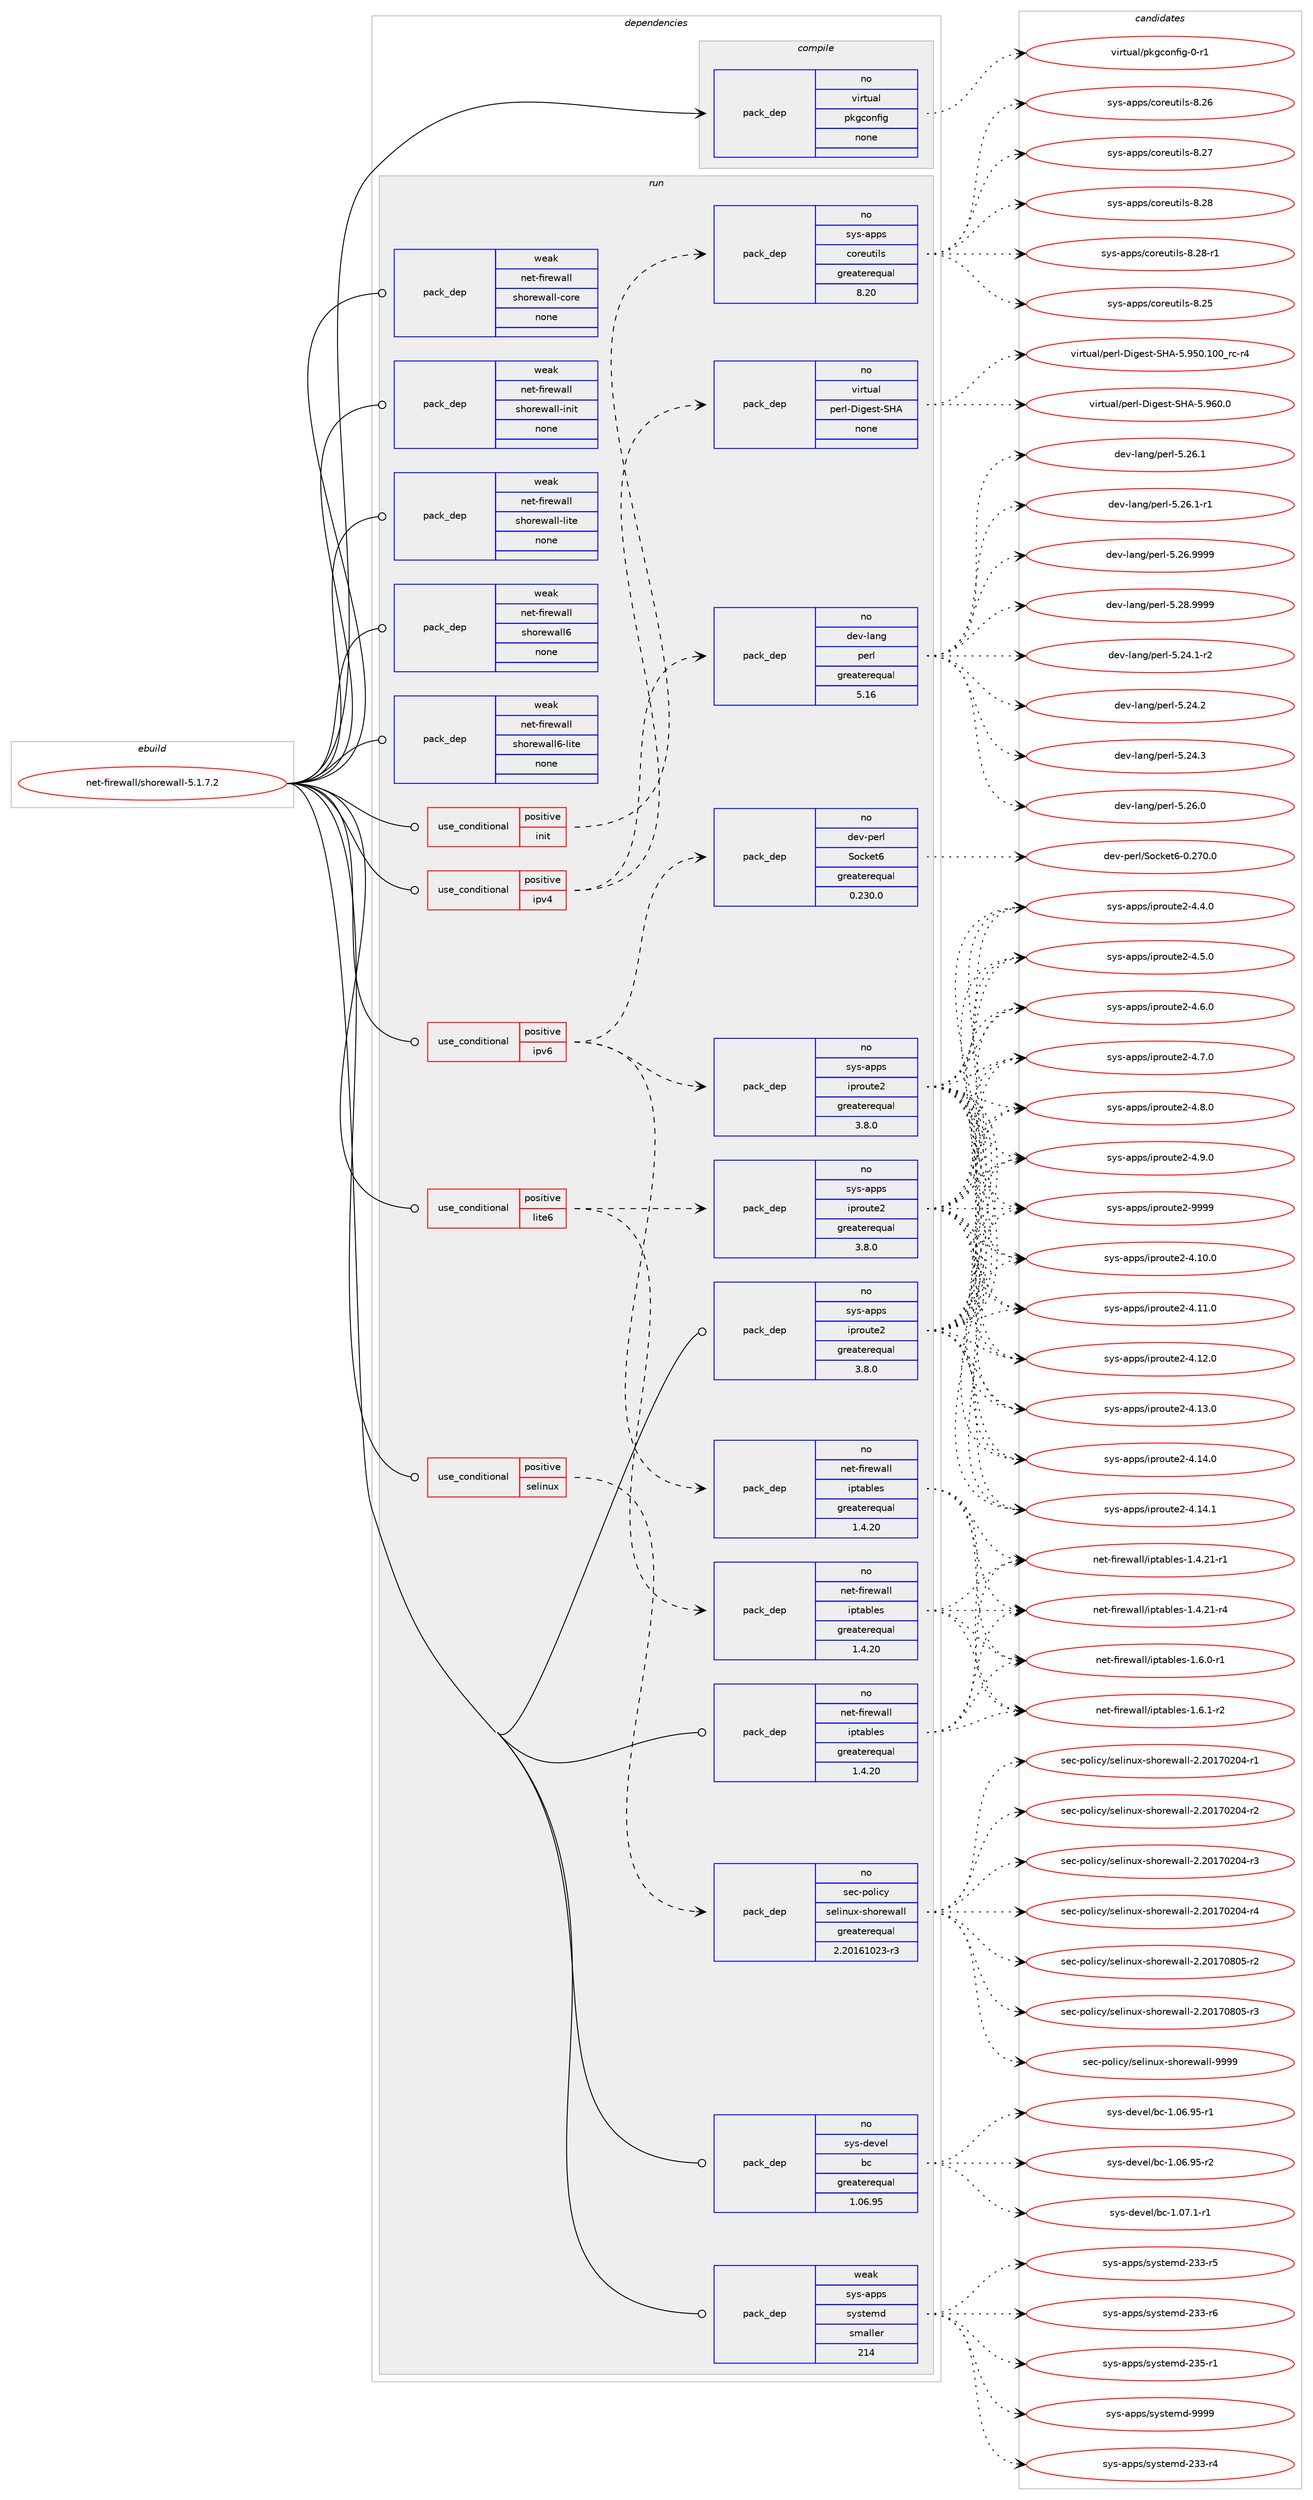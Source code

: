 digraph prolog {

# *************
# Graph options
# *************

newrank=true;
concentrate=true;
compound=true;
graph [rankdir=LR,fontname=Helvetica,fontsize=10,ranksep=1.5];#, ranksep=2.5, nodesep=0.2];
edge  [arrowhead=vee];
node  [fontname=Helvetica,fontsize=10];

# **********
# The ebuild
# **********

subgraph cluster_leftcol {
color=gray;
rank=same;
label=<<i>ebuild</i>>;
id [label="net-firewall/shorewall-5.1.7.2", color=red, width=4, href="../net-firewall/shorewall-5.1.7.2.svg"];
}

# ****************
# The dependencies
# ****************

subgraph cluster_midcol {
color=gray;
label=<<i>dependencies</i>>;
subgraph cluster_compile {
fillcolor="#eeeeee";
style=filled;
label=<<i>compile</i>>;
subgraph pack79 {
dependency128 [label=<<TABLE BORDER="0" CELLBORDER="1" CELLSPACING="0" CELLPADDING="4" WIDTH="220"><TR><TD ROWSPAN="6" CELLPADDING="30">pack_dep</TD></TR><TR><TD WIDTH="110">no</TD></TR><TR><TD>virtual</TD></TR><TR><TD>pkgconfig</TD></TR><TR><TD>none</TD></TR><TR><TD></TD></TR></TABLE>>, shape=none, color=blue];
}
id:e -> dependency128:w [weight=20,style="solid",arrowhead="vee"];
}
subgraph cluster_compileandrun {
fillcolor="#eeeeee";
style=filled;
label=<<i>compile and run</i>>;
}
subgraph cluster_run {
fillcolor="#eeeeee";
style=filled;
label=<<i>run</i>>;
subgraph cond48 {
dependency129 [label=<<TABLE BORDER="0" CELLBORDER="1" CELLSPACING="0" CELLPADDING="4"><TR><TD ROWSPAN="3" CELLPADDING="10">use_conditional</TD></TR><TR><TD>positive</TD></TR><TR><TD>init</TD></TR></TABLE>>, shape=none, color=red];
subgraph pack80 {
dependency130 [label=<<TABLE BORDER="0" CELLBORDER="1" CELLSPACING="0" CELLPADDING="4" WIDTH="220"><TR><TD ROWSPAN="6" CELLPADDING="30">pack_dep</TD></TR><TR><TD WIDTH="110">no</TD></TR><TR><TD>sys-apps</TD></TR><TR><TD>coreutils</TD></TR><TR><TD>greaterequal</TD></TR><TR><TD>8.20</TD></TR></TABLE>>, shape=none, color=blue];
}
dependency129:e -> dependency130:w [weight=20,style="dashed",arrowhead="vee"];
}
id:e -> dependency129:w [weight=20,style="solid",arrowhead="odot"];
subgraph cond49 {
dependency131 [label=<<TABLE BORDER="0" CELLBORDER="1" CELLSPACING="0" CELLPADDING="4"><TR><TD ROWSPAN="3" CELLPADDING="10">use_conditional</TD></TR><TR><TD>positive</TD></TR><TR><TD>ipv4</TD></TR></TABLE>>, shape=none, color=red];
subgraph pack81 {
dependency132 [label=<<TABLE BORDER="0" CELLBORDER="1" CELLSPACING="0" CELLPADDING="4" WIDTH="220"><TR><TD ROWSPAN="6" CELLPADDING="30">pack_dep</TD></TR><TR><TD WIDTH="110">no</TD></TR><TR><TD>dev-lang</TD></TR><TR><TD>perl</TD></TR><TR><TD>greaterequal</TD></TR><TR><TD>5.16</TD></TR></TABLE>>, shape=none, color=blue];
}
dependency131:e -> dependency132:w [weight=20,style="dashed",arrowhead="vee"];
subgraph pack82 {
dependency133 [label=<<TABLE BORDER="0" CELLBORDER="1" CELLSPACING="0" CELLPADDING="4" WIDTH="220"><TR><TD ROWSPAN="6" CELLPADDING="30">pack_dep</TD></TR><TR><TD WIDTH="110">no</TD></TR><TR><TD>virtual</TD></TR><TR><TD>perl-Digest-SHA</TD></TR><TR><TD>none</TD></TR><TR><TD></TD></TR></TABLE>>, shape=none, color=blue];
}
dependency131:e -> dependency133:w [weight=20,style="dashed",arrowhead="vee"];
}
id:e -> dependency131:w [weight=20,style="solid",arrowhead="odot"];
subgraph cond50 {
dependency134 [label=<<TABLE BORDER="0" CELLBORDER="1" CELLSPACING="0" CELLPADDING="4"><TR><TD ROWSPAN="3" CELLPADDING="10">use_conditional</TD></TR><TR><TD>positive</TD></TR><TR><TD>ipv6</TD></TR></TABLE>>, shape=none, color=red];
subgraph pack83 {
dependency135 [label=<<TABLE BORDER="0" CELLBORDER="1" CELLSPACING="0" CELLPADDING="4" WIDTH="220"><TR><TD ROWSPAN="6" CELLPADDING="30">pack_dep</TD></TR><TR><TD WIDTH="110">no</TD></TR><TR><TD>dev-perl</TD></TR><TR><TD>Socket6</TD></TR><TR><TD>greaterequal</TD></TR><TR><TD>0.230.0</TD></TR></TABLE>>, shape=none, color=blue];
}
dependency134:e -> dependency135:w [weight=20,style="dashed",arrowhead="vee"];
subgraph pack84 {
dependency136 [label=<<TABLE BORDER="0" CELLBORDER="1" CELLSPACING="0" CELLPADDING="4" WIDTH="220"><TR><TD ROWSPAN="6" CELLPADDING="30">pack_dep</TD></TR><TR><TD WIDTH="110">no</TD></TR><TR><TD>net-firewall</TD></TR><TR><TD>iptables</TD></TR><TR><TD>greaterequal</TD></TR><TR><TD>1.4.20</TD></TR></TABLE>>, shape=none, color=blue];
}
dependency134:e -> dependency136:w [weight=20,style="dashed",arrowhead="vee"];
subgraph pack85 {
dependency137 [label=<<TABLE BORDER="0" CELLBORDER="1" CELLSPACING="0" CELLPADDING="4" WIDTH="220"><TR><TD ROWSPAN="6" CELLPADDING="30">pack_dep</TD></TR><TR><TD WIDTH="110">no</TD></TR><TR><TD>sys-apps</TD></TR><TR><TD>iproute2</TD></TR><TR><TD>greaterequal</TD></TR><TR><TD>3.8.0</TD></TR></TABLE>>, shape=none, color=blue];
}
dependency134:e -> dependency137:w [weight=20,style="dashed",arrowhead="vee"];
}
id:e -> dependency134:w [weight=20,style="solid",arrowhead="odot"];
subgraph cond51 {
dependency138 [label=<<TABLE BORDER="0" CELLBORDER="1" CELLSPACING="0" CELLPADDING="4"><TR><TD ROWSPAN="3" CELLPADDING="10">use_conditional</TD></TR><TR><TD>positive</TD></TR><TR><TD>lite6</TD></TR></TABLE>>, shape=none, color=red];
subgraph pack86 {
dependency139 [label=<<TABLE BORDER="0" CELLBORDER="1" CELLSPACING="0" CELLPADDING="4" WIDTH="220"><TR><TD ROWSPAN="6" CELLPADDING="30">pack_dep</TD></TR><TR><TD WIDTH="110">no</TD></TR><TR><TD>net-firewall</TD></TR><TR><TD>iptables</TD></TR><TR><TD>greaterequal</TD></TR><TR><TD>1.4.20</TD></TR></TABLE>>, shape=none, color=blue];
}
dependency138:e -> dependency139:w [weight=20,style="dashed",arrowhead="vee"];
subgraph pack87 {
dependency140 [label=<<TABLE BORDER="0" CELLBORDER="1" CELLSPACING="0" CELLPADDING="4" WIDTH="220"><TR><TD ROWSPAN="6" CELLPADDING="30">pack_dep</TD></TR><TR><TD WIDTH="110">no</TD></TR><TR><TD>sys-apps</TD></TR><TR><TD>iproute2</TD></TR><TR><TD>greaterequal</TD></TR><TR><TD>3.8.0</TD></TR></TABLE>>, shape=none, color=blue];
}
dependency138:e -> dependency140:w [weight=20,style="dashed",arrowhead="vee"];
}
id:e -> dependency138:w [weight=20,style="solid",arrowhead="odot"];
subgraph cond52 {
dependency141 [label=<<TABLE BORDER="0" CELLBORDER="1" CELLSPACING="0" CELLPADDING="4"><TR><TD ROWSPAN="3" CELLPADDING="10">use_conditional</TD></TR><TR><TD>positive</TD></TR><TR><TD>selinux</TD></TR></TABLE>>, shape=none, color=red];
subgraph pack88 {
dependency142 [label=<<TABLE BORDER="0" CELLBORDER="1" CELLSPACING="0" CELLPADDING="4" WIDTH="220"><TR><TD ROWSPAN="6" CELLPADDING="30">pack_dep</TD></TR><TR><TD WIDTH="110">no</TD></TR><TR><TD>sec-policy</TD></TR><TR><TD>selinux-shorewall</TD></TR><TR><TD>greaterequal</TD></TR><TR><TD>2.20161023-r3</TD></TR></TABLE>>, shape=none, color=blue];
}
dependency141:e -> dependency142:w [weight=20,style="dashed",arrowhead="vee"];
}
id:e -> dependency141:w [weight=20,style="solid",arrowhead="odot"];
subgraph pack89 {
dependency143 [label=<<TABLE BORDER="0" CELLBORDER="1" CELLSPACING="0" CELLPADDING="4" WIDTH="220"><TR><TD ROWSPAN="6" CELLPADDING="30">pack_dep</TD></TR><TR><TD WIDTH="110">no</TD></TR><TR><TD>net-firewall</TD></TR><TR><TD>iptables</TD></TR><TR><TD>greaterequal</TD></TR><TR><TD>1.4.20</TD></TR></TABLE>>, shape=none, color=blue];
}
id:e -> dependency143:w [weight=20,style="solid",arrowhead="odot"];
subgraph pack90 {
dependency144 [label=<<TABLE BORDER="0" CELLBORDER="1" CELLSPACING="0" CELLPADDING="4" WIDTH="220"><TR><TD ROWSPAN="6" CELLPADDING="30">pack_dep</TD></TR><TR><TD WIDTH="110">no</TD></TR><TR><TD>sys-apps</TD></TR><TR><TD>iproute2</TD></TR><TR><TD>greaterequal</TD></TR><TR><TD>3.8.0</TD></TR></TABLE>>, shape=none, color=blue];
}
id:e -> dependency144:w [weight=20,style="solid",arrowhead="odot"];
subgraph pack91 {
dependency145 [label=<<TABLE BORDER="0" CELLBORDER="1" CELLSPACING="0" CELLPADDING="4" WIDTH="220"><TR><TD ROWSPAN="6" CELLPADDING="30">pack_dep</TD></TR><TR><TD WIDTH="110">no</TD></TR><TR><TD>sys-devel</TD></TR><TR><TD>bc</TD></TR><TR><TD>greaterequal</TD></TR><TR><TD>1.06.95</TD></TR></TABLE>>, shape=none, color=blue];
}
id:e -> dependency145:w [weight=20,style="solid",arrowhead="odot"];
subgraph pack92 {
dependency146 [label=<<TABLE BORDER="0" CELLBORDER="1" CELLSPACING="0" CELLPADDING="4" WIDTH="220"><TR><TD ROWSPAN="6" CELLPADDING="30">pack_dep</TD></TR><TR><TD WIDTH="110">weak</TD></TR><TR><TD>net-firewall</TD></TR><TR><TD>shorewall-core</TD></TR><TR><TD>none</TD></TR><TR><TD></TD></TR></TABLE>>, shape=none, color=blue];
}
id:e -> dependency146:w [weight=20,style="solid",arrowhead="odot"];
subgraph pack93 {
dependency147 [label=<<TABLE BORDER="0" CELLBORDER="1" CELLSPACING="0" CELLPADDING="4" WIDTH="220"><TR><TD ROWSPAN="6" CELLPADDING="30">pack_dep</TD></TR><TR><TD WIDTH="110">weak</TD></TR><TR><TD>net-firewall</TD></TR><TR><TD>shorewall-init</TD></TR><TR><TD>none</TD></TR><TR><TD></TD></TR></TABLE>>, shape=none, color=blue];
}
id:e -> dependency147:w [weight=20,style="solid",arrowhead="odot"];
subgraph pack94 {
dependency148 [label=<<TABLE BORDER="0" CELLBORDER="1" CELLSPACING="0" CELLPADDING="4" WIDTH="220"><TR><TD ROWSPAN="6" CELLPADDING="30">pack_dep</TD></TR><TR><TD WIDTH="110">weak</TD></TR><TR><TD>net-firewall</TD></TR><TR><TD>shorewall-lite</TD></TR><TR><TD>none</TD></TR><TR><TD></TD></TR></TABLE>>, shape=none, color=blue];
}
id:e -> dependency148:w [weight=20,style="solid",arrowhead="odot"];
subgraph pack95 {
dependency149 [label=<<TABLE BORDER="0" CELLBORDER="1" CELLSPACING="0" CELLPADDING="4" WIDTH="220"><TR><TD ROWSPAN="6" CELLPADDING="30">pack_dep</TD></TR><TR><TD WIDTH="110">weak</TD></TR><TR><TD>net-firewall</TD></TR><TR><TD>shorewall6</TD></TR><TR><TD>none</TD></TR><TR><TD></TD></TR></TABLE>>, shape=none, color=blue];
}
id:e -> dependency149:w [weight=20,style="solid",arrowhead="odot"];
subgraph pack96 {
dependency150 [label=<<TABLE BORDER="0" CELLBORDER="1" CELLSPACING="0" CELLPADDING="4" WIDTH="220"><TR><TD ROWSPAN="6" CELLPADDING="30">pack_dep</TD></TR><TR><TD WIDTH="110">weak</TD></TR><TR><TD>net-firewall</TD></TR><TR><TD>shorewall6-lite</TD></TR><TR><TD>none</TD></TR><TR><TD></TD></TR></TABLE>>, shape=none, color=blue];
}
id:e -> dependency150:w [weight=20,style="solid",arrowhead="odot"];
subgraph pack97 {
dependency151 [label=<<TABLE BORDER="0" CELLBORDER="1" CELLSPACING="0" CELLPADDING="4" WIDTH="220"><TR><TD ROWSPAN="6" CELLPADDING="30">pack_dep</TD></TR><TR><TD WIDTH="110">weak</TD></TR><TR><TD>sys-apps</TD></TR><TR><TD>systemd</TD></TR><TR><TD>smaller</TD></TR><TR><TD>214</TD></TR></TABLE>>, shape=none, color=blue];
}
id:e -> dependency151:w [weight=20,style="solid",arrowhead="odot"];
}
}

# **************
# The candidates
# **************

subgraph cluster_choices {
rank=same;
color=gray;
label=<<i>candidates</i>>;

subgraph choice79 {
color=black;
nodesep=1;
choice11810511411611797108471121071039911111010210510345484511449 [label="virtual/pkgconfig-0-r1", color=red, width=4,href="../virtual/pkgconfig-0-r1.svg"];
dependency128:e -> choice11810511411611797108471121071039911111010210510345484511449:w [style=dotted,weight="100"];
}
subgraph choice80 {
color=black;
nodesep=1;
choice115121115459711211211547991111141011171161051081154556465053 [label="sys-apps/coreutils-8.25", color=red, width=4,href="../sys-apps/coreutils-8.25.svg"];
choice115121115459711211211547991111141011171161051081154556465054 [label="sys-apps/coreutils-8.26", color=red, width=4,href="../sys-apps/coreutils-8.26.svg"];
choice115121115459711211211547991111141011171161051081154556465055 [label="sys-apps/coreutils-8.27", color=red, width=4,href="../sys-apps/coreutils-8.27.svg"];
choice115121115459711211211547991111141011171161051081154556465056 [label="sys-apps/coreutils-8.28", color=red, width=4,href="../sys-apps/coreutils-8.28.svg"];
choice1151211154597112112115479911111410111711610510811545564650564511449 [label="sys-apps/coreutils-8.28-r1", color=red, width=4,href="../sys-apps/coreutils-8.28-r1.svg"];
dependency130:e -> choice115121115459711211211547991111141011171161051081154556465053:w [style=dotted,weight="100"];
dependency130:e -> choice115121115459711211211547991111141011171161051081154556465054:w [style=dotted,weight="100"];
dependency130:e -> choice115121115459711211211547991111141011171161051081154556465055:w [style=dotted,weight="100"];
dependency130:e -> choice115121115459711211211547991111141011171161051081154556465056:w [style=dotted,weight="100"];
dependency130:e -> choice1151211154597112112115479911111410111711610510811545564650564511449:w [style=dotted,weight="100"];
}
subgraph choice81 {
color=black;
nodesep=1;
choice100101118451089711010347112101114108455346505246494511450 [label="dev-lang/perl-5.24.1-r2", color=red, width=4,href="../dev-lang/perl-5.24.1-r2.svg"];
choice10010111845108971101034711210111410845534650524650 [label="dev-lang/perl-5.24.2", color=red, width=4,href="../dev-lang/perl-5.24.2.svg"];
choice10010111845108971101034711210111410845534650524651 [label="dev-lang/perl-5.24.3", color=red, width=4,href="../dev-lang/perl-5.24.3.svg"];
choice10010111845108971101034711210111410845534650544648 [label="dev-lang/perl-5.26.0", color=red, width=4,href="../dev-lang/perl-5.26.0.svg"];
choice10010111845108971101034711210111410845534650544649 [label="dev-lang/perl-5.26.1", color=red, width=4,href="../dev-lang/perl-5.26.1.svg"];
choice100101118451089711010347112101114108455346505446494511449 [label="dev-lang/perl-5.26.1-r1", color=red, width=4,href="../dev-lang/perl-5.26.1-r1.svg"];
choice10010111845108971101034711210111410845534650544657575757 [label="dev-lang/perl-5.26.9999", color=red, width=4,href="../dev-lang/perl-5.26.9999.svg"];
choice10010111845108971101034711210111410845534650564657575757 [label="dev-lang/perl-5.28.9999", color=red, width=4,href="../dev-lang/perl-5.28.9999.svg"];
dependency132:e -> choice100101118451089711010347112101114108455346505246494511450:w [style=dotted,weight="100"];
dependency132:e -> choice10010111845108971101034711210111410845534650524650:w [style=dotted,weight="100"];
dependency132:e -> choice10010111845108971101034711210111410845534650524651:w [style=dotted,weight="100"];
dependency132:e -> choice10010111845108971101034711210111410845534650544648:w [style=dotted,weight="100"];
dependency132:e -> choice10010111845108971101034711210111410845534650544649:w [style=dotted,weight="100"];
dependency132:e -> choice100101118451089711010347112101114108455346505446494511449:w [style=dotted,weight="100"];
dependency132:e -> choice10010111845108971101034711210111410845534650544657575757:w [style=dotted,weight="100"];
dependency132:e -> choice10010111845108971101034711210111410845534650564657575757:w [style=dotted,weight="100"];
}
subgraph choice82 {
color=black;
nodesep=1;
choice11810511411611797108471121011141084568105103101115116458372654553465753484649484895114994511452 [label="virtual/perl-Digest-SHA-5.950.100_rc-r4", color=red, width=4,href="../virtual/perl-Digest-SHA-5.950.100_rc-r4.svg"];
choice11810511411611797108471121011141084568105103101115116458372654553465754484648 [label="virtual/perl-Digest-SHA-5.960.0", color=red, width=4,href="../virtual/perl-Digest-SHA-5.960.0.svg"];
dependency133:e -> choice11810511411611797108471121011141084568105103101115116458372654553465753484649484895114994511452:w [style=dotted,weight="100"];
dependency133:e -> choice11810511411611797108471121011141084568105103101115116458372654553465754484648:w [style=dotted,weight="100"];
}
subgraph choice83 {
color=black;
nodesep=1;
choice10010111845112101114108478311199107101116544548465055484648 [label="dev-perl/Socket6-0.270.0", color=red, width=4,href="../dev-perl/Socket6-0.270.0.svg"];
dependency135:e -> choice10010111845112101114108478311199107101116544548465055484648:w [style=dotted,weight="100"];
}
subgraph choice84 {
color=black;
nodesep=1;
choice1101011164510210511410111997108108471051121169798108101115454946524650494511449 [label="net-firewall/iptables-1.4.21-r1", color=red, width=4,href="../net-firewall/iptables-1.4.21-r1.svg"];
choice1101011164510210511410111997108108471051121169798108101115454946524650494511452 [label="net-firewall/iptables-1.4.21-r4", color=red, width=4,href="../net-firewall/iptables-1.4.21-r4.svg"];
choice11010111645102105114101119971081084710511211697981081011154549465446484511449 [label="net-firewall/iptables-1.6.0-r1", color=red, width=4,href="../net-firewall/iptables-1.6.0-r1.svg"];
choice11010111645102105114101119971081084710511211697981081011154549465446494511450 [label="net-firewall/iptables-1.6.1-r2", color=red, width=4,href="../net-firewall/iptables-1.6.1-r2.svg"];
dependency136:e -> choice1101011164510210511410111997108108471051121169798108101115454946524650494511449:w [style=dotted,weight="100"];
dependency136:e -> choice1101011164510210511410111997108108471051121169798108101115454946524650494511452:w [style=dotted,weight="100"];
dependency136:e -> choice11010111645102105114101119971081084710511211697981081011154549465446484511449:w [style=dotted,weight="100"];
dependency136:e -> choice11010111645102105114101119971081084710511211697981081011154549465446494511450:w [style=dotted,weight="100"];
}
subgraph choice85 {
color=black;
nodesep=1;
choice1151211154597112112115471051121141111171161015045524649484648 [label="sys-apps/iproute2-4.10.0", color=red, width=4,href="../sys-apps/iproute2-4.10.0.svg"];
choice1151211154597112112115471051121141111171161015045524649494648 [label="sys-apps/iproute2-4.11.0", color=red, width=4,href="../sys-apps/iproute2-4.11.0.svg"];
choice1151211154597112112115471051121141111171161015045524649504648 [label="sys-apps/iproute2-4.12.0", color=red, width=4,href="../sys-apps/iproute2-4.12.0.svg"];
choice1151211154597112112115471051121141111171161015045524649514648 [label="sys-apps/iproute2-4.13.0", color=red, width=4,href="../sys-apps/iproute2-4.13.0.svg"];
choice1151211154597112112115471051121141111171161015045524649524648 [label="sys-apps/iproute2-4.14.0", color=red, width=4,href="../sys-apps/iproute2-4.14.0.svg"];
choice1151211154597112112115471051121141111171161015045524649524649 [label="sys-apps/iproute2-4.14.1", color=red, width=4,href="../sys-apps/iproute2-4.14.1.svg"];
choice11512111545971121121154710511211411111711610150455246524648 [label="sys-apps/iproute2-4.4.0", color=red, width=4,href="../sys-apps/iproute2-4.4.0.svg"];
choice11512111545971121121154710511211411111711610150455246534648 [label="sys-apps/iproute2-4.5.0", color=red, width=4,href="../sys-apps/iproute2-4.5.0.svg"];
choice11512111545971121121154710511211411111711610150455246544648 [label="sys-apps/iproute2-4.6.0", color=red, width=4,href="../sys-apps/iproute2-4.6.0.svg"];
choice11512111545971121121154710511211411111711610150455246554648 [label="sys-apps/iproute2-4.7.0", color=red, width=4,href="../sys-apps/iproute2-4.7.0.svg"];
choice11512111545971121121154710511211411111711610150455246564648 [label="sys-apps/iproute2-4.8.0", color=red, width=4,href="../sys-apps/iproute2-4.8.0.svg"];
choice11512111545971121121154710511211411111711610150455246574648 [label="sys-apps/iproute2-4.9.0", color=red, width=4,href="../sys-apps/iproute2-4.9.0.svg"];
choice115121115459711211211547105112114111117116101504557575757 [label="sys-apps/iproute2-9999", color=red, width=4,href="../sys-apps/iproute2-9999.svg"];
dependency137:e -> choice1151211154597112112115471051121141111171161015045524649484648:w [style=dotted,weight="100"];
dependency137:e -> choice1151211154597112112115471051121141111171161015045524649494648:w [style=dotted,weight="100"];
dependency137:e -> choice1151211154597112112115471051121141111171161015045524649504648:w [style=dotted,weight="100"];
dependency137:e -> choice1151211154597112112115471051121141111171161015045524649514648:w [style=dotted,weight="100"];
dependency137:e -> choice1151211154597112112115471051121141111171161015045524649524648:w [style=dotted,weight="100"];
dependency137:e -> choice1151211154597112112115471051121141111171161015045524649524649:w [style=dotted,weight="100"];
dependency137:e -> choice11512111545971121121154710511211411111711610150455246524648:w [style=dotted,weight="100"];
dependency137:e -> choice11512111545971121121154710511211411111711610150455246534648:w [style=dotted,weight="100"];
dependency137:e -> choice11512111545971121121154710511211411111711610150455246544648:w [style=dotted,weight="100"];
dependency137:e -> choice11512111545971121121154710511211411111711610150455246554648:w [style=dotted,weight="100"];
dependency137:e -> choice11512111545971121121154710511211411111711610150455246564648:w [style=dotted,weight="100"];
dependency137:e -> choice11512111545971121121154710511211411111711610150455246574648:w [style=dotted,weight="100"];
dependency137:e -> choice115121115459711211211547105112114111117116101504557575757:w [style=dotted,weight="100"];
}
subgraph choice86 {
color=black;
nodesep=1;
choice1101011164510210511410111997108108471051121169798108101115454946524650494511449 [label="net-firewall/iptables-1.4.21-r1", color=red, width=4,href="../net-firewall/iptables-1.4.21-r1.svg"];
choice1101011164510210511410111997108108471051121169798108101115454946524650494511452 [label="net-firewall/iptables-1.4.21-r4", color=red, width=4,href="../net-firewall/iptables-1.4.21-r4.svg"];
choice11010111645102105114101119971081084710511211697981081011154549465446484511449 [label="net-firewall/iptables-1.6.0-r1", color=red, width=4,href="../net-firewall/iptables-1.6.0-r1.svg"];
choice11010111645102105114101119971081084710511211697981081011154549465446494511450 [label="net-firewall/iptables-1.6.1-r2", color=red, width=4,href="../net-firewall/iptables-1.6.1-r2.svg"];
dependency139:e -> choice1101011164510210511410111997108108471051121169798108101115454946524650494511449:w [style=dotted,weight="100"];
dependency139:e -> choice1101011164510210511410111997108108471051121169798108101115454946524650494511452:w [style=dotted,weight="100"];
dependency139:e -> choice11010111645102105114101119971081084710511211697981081011154549465446484511449:w [style=dotted,weight="100"];
dependency139:e -> choice11010111645102105114101119971081084710511211697981081011154549465446494511450:w [style=dotted,weight="100"];
}
subgraph choice87 {
color=black;
nodesep=1;
choice1151211154597112112115471051121141111171161015045524649484648 [label="sys-apps/iproute2-4.10.0", color=red, width=4,href="../sys-apps/iproute2-4.10.0.svg"];
choice1151211154597112112115471051121141111171161015045524649494648 [label="sys-apps/iproute2-4.11.0", color=red, width=4,href="../sys-apps/iproute2-4.11.0.svg"];
choice1151211154597112112115471051121141111171161015045524649504648 [label="sys-apps/iproute2-4.12.0", color=red, width=4,href="../sys-apps/iproute2-4.12.0.svg"];
choice1151211154597112112115471051121141111171161015045524649514648 [label="sys-apps/iproute2-4.13.0", color=red, width=4,href="../sys-apps/iproute2-4.13.0.svg"];
choice1151211154597112112115471051121141111171161015045524649524648 [label="sys-apps/iproute2-4.14.0", color=red, width=4,href="../sys-apps/iproute2-4.14.0.svg"];
choice1151211154597112112115471051121141111171161015045524649524649 [label="sys-apps/iproute2-4.14.1", color=red, width=4,href="../sys-apps/iproute2-4.14.1.svg"];
choice11512111545971121121154710511211411111711610150455246524648 [label="sys-apps/iproute2-4.4.0", color=red, width=4,href="../sys-apps/iproute2-4.4.0.svg"];
choice11512111545971121121154710511211411111711610150455246534648 [label="sys-apps/iproute2-4.5.0", color=red, width=4,href="../sys-apps/iproute2-4.5.0.svg"];
choice11512111545971121121154710511211411111711610150455246544648 [label="sys-apps/iproute2-4.6.0", color=red, width=4,href="../sys-apps/iproute2-4.6.0.svg"];
choice11512111545971121121154710511211411111711610150455246554648 [label="sys-apps/iproute2-4.7.0", color=red, width=4,href="../sys-apps/iproute2-4.7.0.svg"];
choice11512111545971121121154710511211411111711610150455246564648 [label="sys-apps/iproute2-4.8.0", color=red, width=4,href="../sys-apps/iproute2-4.8.0.svg"];
choice11512111545971121121154710511211411111711610150455246574648 [label="sys-apps/iproute2-4.9.0", color=red, width=4,href="../sys-apps/iproute2-4.9.0.svg"];
choice115121115459711211211547105112114111117116101504557575757 [label="sys-apps/iproute2-9999", color=red, width=4,href="../sys-apps/iproute2-9999.svg"];
dependency140:e -> choice1151211154597112112115471051121141111171161015045524649484648:w [style=dotted,weight="100"];
dependency140:e -> choice1151211154597112112115471051121141111171161015045524649494648:w [style=dotted,weight="100"];
dependency140:e -> choice1151211154597112112115471051121141111171161015045524649504648:w [style=dotted,weight="100"];
dependency140:e -> choice1151211154597112112115471051121141111171161015045524649514648:w [style=dotted,weight="100"];
dependency140:e -> choice1151211154597112112115471051121141111171161015045524649524648:w [style=dotted,weight="100"];
dependency140:e -> choice1151211154597112112115471051121141111171161015045524649524649:w [style=dotted,weight="100"];
dependency140:e -> choice11512111545971121121154710511211411111711610150455246524648:w [style=dotted,weight="100"];
dependency140:e -> choice11512111545971121121154710511211411111711610150455246534648:w [style=dotted,weight="100"];
dependency140:e -> choice11512111545971121121154710511211411111711610150455246544648:w [style=dotted,weight="100"];
dependency140:e -> choice11512111545971121121154710511211411111711610150455246554648:w [style=dotted,weight="100"];
dependency140:e -> choice11512111545971121121154710511211411111711610150455246564648:w [style=dotted,weight="100"];
dependency140:e -> choice11512111545971121121154710511211411111711610150455246574648:w [style=dotted,weight="100"];
dependency140:e -> choice115121115459711211211547105112114111117116101504557575757:w [style=dotted,weight="100"];
}
subgraph choice88 {
color=black;
nodesep=1;
choice11510199451121111081059912147115101108105110117120451151041111141011199710810845504650484955485048524511449 [label="sec-policy/selinux-shorewall-2.20170204-r1", color=red, width=4,href="../sec-policy/selinux-shorewall-2.20170204-r1.svg"];
choice11510199451121111081059912147115101108105110117120451151041111141011199710810845504650484955485048524511450 [label="sec-policy/selinux-shorewall-2.20170204-r2", color=red, width=4,href="../sec-policy/selinux-shorewall-2.20170204-r2.svg"];
choice11510199451121111081059912147115101108105110117120451151041111141011199710810845504650484955485048524511451 [label="sec-policy/selinux-shorewall-2.20170204-r3", color=red, width=4,href="../sec-policy/selinux-shorewall-2.20170204-r3.svg"];
choice11510199451121111081059912147115101108105110117120451151041111141011199710810845504650484955485048524511452 [label="sec-policy/selinux-shorewall-2.20170204-r4", color=red, width=4,href="../sec-policy/selinux-shorewall-2.20170204-r4.svg"];
choice11510199451121111081059912147115101108105110117120451151041111141011199710810845504650484955485648534511450 [label="sec-policy/selinux-shorewall-2.20170805-r2", color=red, width=4,href="../sec-policy/selinux-shorewall-2.20170805-r2.svg"];
choice11510199451121111081059912147115101108105110117120451151041111141011199710810845504650484955485648534511451 [label="sec-policy/selinux-shorewall-2.20170805-r3", color=red, width=4,href="../sec-policy/selinux-shorewall-2.20170805-r3.svg"];
choice1151019945112111108105991214711510110810511011712045115104111114101119971081084557575757 [label="sec-policy/selinux-shorewall-9999", color=red, width=4,href="../sec-policy/selinux-shorewall-9999.svg"];
dependency142:e -> choice11510199451121111081059912147115101108105110117120451151041111141011199710810845504650484955485048524511449:w [style=dotted,weight="100"];
dependency142:e -> choice11510199451121111081059912147115101108105110117120451151041111141011199710810845504650484955485048524511450:w [style=dotted,weight="100"];
dependency142:e -> choice11510199451121111081059912147115101108105110117120451151041111141011199710810845504650484955485048524511451:w [style=dotted,weight="100"];
dependency142:e -> choice11510199451121111081059912147115101108105110117120451151041111141011199710810845504650484955485048524511452:w [style=dotted,weight="100"];
dependency142:e -> choice11510199451121111081059912147115101108105110117120451151041111141011199710810845504650484955485648534511450:w [style=dotted,weight="100"];
dependency142:e -> choice11510199451121111081059912147115101108105110117120451151041111141011199710810845504650484955485648534511451:w [style=dotted,weight="100"];
dependency142:e -> choice1151019945112111108105991214711510110810511011712045115104111114101119971081084557575757:w [style=dotted,weight="100"];
}
subgraph choice89 {
color=black;
nodesep=1;
choice1101011164510210511410111997108108471051121169798108101115454946524650494511449 [label="net-firewall/iptables-1.4.21-r1", color=red, width=4,href="../net-firewall/iptables-1.4.21-r1.svg"];
choice1101011164510210511410111997108108471051121169798108101115454946524650494511452 [label="net-firewall/iptables-1.4.21-r4", color=red, width=4,href="../net-firewall/iptables-1.4.21-r4.svg"];
choice11010111645102105114101119971081084710511211697981081011154549465446484511449 [label="net-firewall/iptables-1.6.0-r1", color=red, width=4,href="../net-firewall/iptables-1.6.0-r1.svg"];
choice11010111645102105114101119971081084710511211697981081011154549465446494511450 [label="net-firewall/iptables-1.6.1-r2", color=red, width=4,href="../net-firewall/iptables-1.6.1-r2.svg"];
dependency143:e -> choice1101011164510210511410111997108108471051121169798108101115454946524650494511449:w [style=dotted,weight="100"];
dependency143:e -> choice1101011164510210511410111997108108471051121169798108101115454946524650494511452:w [style=dotted,weight="100"];
dependency143:e -> choice11010111645102105114101119971081084710511211697981081011154549465446484511449:w [style=dotted,weight="100"];
dependency143:e -> choice11010111645102105114101119971081084710511211697981081011154549465446494511450:w [style=dotted,weight="100"];
}
subgraph choice90 {
color=black;
nodesep=1;
choice1151211154597112112115471051121141111171161015045524649484648 [label="sys-apps/iproute2-4.10.0", color=red, width=4,href="../sys-apps/iproute2-4.10.0.svg"];
choice1151211154597112112115471051121141111171161015045524649494648 [label="sys-apps/iproute2-4.11.0", color=red, width=4,href="../sys-apps/iproute2-4.11.0.svg"];
choice1151211154597112112115471051121141111171161015045524649504648 [label="sys-apps/iproute2-4.12.0", color=red, width=4,href="../sys-apps/iproute2-4.12.0.svg"];
choice1151211154597112112115471051121141111171161015045524649514648 [label="sys-apps/iproute2-4.13.0", color=red, width=4,href="../sys-apps/iproute2-4.13.0.svg"];
choice1151211154597112112115471051121141111171161015045524649524648 [label="sys-apps/iproute2-4.14.0", color=red, width=4,href="../sys-apps/iproute2-4.14.0.svg"];
choice1151211154597112112115471051121141111171161015045524649524649 [label="sys-apps/iproute2-4.14.1", color=red, width=4,href="../sys-apps/iproute2-4.14.1.svg"];
choice11512111545971121121154710511211411111711610150455246524648 [label="sys-apps/iproute2-4.4.0", color=red, width=4,href="../sys-apps/iproute2-4.4.0.svg"];
choice11512111545971121121154710511211411111711610150455246534648 [label="sys-apps/iproute2-4.5.0", color=red, width=4,href="../sys-apps/iproute2-4.5.0.svg"];
choice11512111545971121121154710511211411111711610150455246544648 [label="sys-apps/iproute2-4.6.0", color=red, width=4,href="../sys-apps/iproute2-4.6.0.svg"];
choice11512111545971121121154710511211411111711610150455246554648 [label="sys-apps/iproute2-4.7.0", color=red, width=4,href="../sys-apps/iproute2-4.7.0.svg"];
choice11512111545971121121154710511211411111711610150455246564648 [label="sys-apps/iproute2-4.8.0", color=red, width=4,href="../sys-apps/iproute2-4.8.0.svg"];
choice11512111545971121121154710511211411111711610150455246574648 [label="sys-apps/iproute2-4.9.0", color=red, width=4,href="../sys-apps/iproute2-4.9.0.svg"];
choice115121115459711211211547105112114111117116101504557575757 [label="sys-apps/iproute2-9999", color=red, width=4,href="../sys-apps/iproute2-9999.svg"];
dependency144:e -> choice1151211154597112112115471051121141111171161015045524649484648:w [style=dotted,weight="100"];
dependency144:e -> choice1151211154597112112115471051121141111171161015045524649494648:w [style=dotted,weight="100"];
dependency144:e -> choice1151211154597112112115471051121141111171161015045524649504648:w [style=dotted,weight="100"];
dependency144:e -> choice1151211154597112112115471051121141111171161015045524649514648:w [style=dotted,weight="100"];
dependency144:e -> choice1151211154597112112115471051121141111171161015045524649524648:w [style=dotted,weight="100"];
dependency144:e -> choice1151211154597112112115471051121141111171161015045524649524649:w [style=dotted,weight="100"];
dependency144:e -> choice11512111545971121121154710511211411111711610150455246524648:w [style=dotted,weight="100"];
dependency144:e -> choice11512111545971121121154710511211411111711610150455246534648:w [style=dotted,weight="100"];
dependency144:e -> choice11512111545971121121154710511211411111711610150455246544648:w [style=dotted,weight="100"];
dependency144:e -> choice11512111545971121121154710511211411111711610150455246554648:w [style=dotted,weight="100"];
dependency144:e -> choice11512111545971121121154710511211411111711610150455246564648:w [style=dotted,weight="100"];
dependency144:e -> choice11512111545971121121154710511211411111711610150455246574648:w [style=dotted,weight="100"];
dependency144:e -> choice115121115459711211211547105112114111117116101504557575757:w [style=dotted,weight="100"];
}
subgraph choice91 {
color=black;
nodesep=1;
choice1151211154510010111810110847989945494648544657534511449 [label="sys-devel/bc-1.06.95-r1", color=red, width=4,href="../sys-devel/bc-1.06.95-r1.svg"];
choice1151211154510010111810110847989945494648544657534511450 [label="sys-devel/bc-1.06.95-r2", color=red, width=4,href="../sys-devel/bc-1.06.95-r2.svg"];
choice11512111545100101118101108479899454946485546494511449 [label="sys-devel/bc-1.07.1-r1", color=red, width=4,href="../sys-devel/bc-1.07.1-r1.svg"];
dependency145:e -> choice1151211154510010111810110847989945494648544657534511449:w [style=dotted,weight="100"];
dependency145:e -> choice1151211154510010111810110847989945494648544657534511450:w [style=dotted,weight="100"];
dependency145:e -> choice11512111545100101118101108479899454946485546494511449:w [style=dotted,weight="100"];
}
subgraph choice92 {
color=black;
nodesep=1;
}
subgraph choice93 {
color=black;
nodesep=1;
}
subgraph choice94 {
color=black;
nodesep=1;
}
subgraph choice95 {
color=black;
nodesep=1;
}
subgraph choice96 {
color=black;
nodesep=1;
}
subgraph choice97 {
color=black;
nodesep=1;
choice115121115459711211211547115121115116101109100455051514511452 [label="sys-apps/systemd-233-r4", color=red, width=4,href="../sys-apps/systemd-233-r4.svg"];
choice115121115459711211211547115121115116101109100455051514511453 [label="sys-apps/systemd-233-r5", color=red, width=4,href="../sys-apps/systemd-233-r5.svg"];
choice115121115459711211211547115121115116101109100455051514511454 [label="sys-apps/systemd-233-r6", color=red, width=4,href="../sys-apps/systemd-233-r6.svg"];
choice115121115459711211211547115121115116101109100455051534511449 [label="sys-apps/systemd-235-r1", color=red, width=4,href="../sys-apps/systemd-235-r1.svg"];
choice1151211154597112112115471151211151161011091004557575757 [label="sys-apps/systemd-9999", color=red, width=4,href="../sys-apps/systemd-9999.svg"];
dependency151:e -> choice115121115459711211211547115121115116101109100455051514511452:w [style=dotted,weight="100"];
dependency151:e -> choice115121115459711211211547115121115116101109100455051514511453:w [style=dotted,weight="100"];
dependency151:e -> choice115121115459711211211547115121115116101109100455051514511454:w [style=dotted,weight="100"];
dependency151:e -> choice115121115459711211211547115121115116101109100455051534511449:w [style=dotted,weight="100"];
dependency151:e -> choice1151211154597112112115471151211151161011091004557575757:w [style=dotted,weight="100"];
}
}

}
